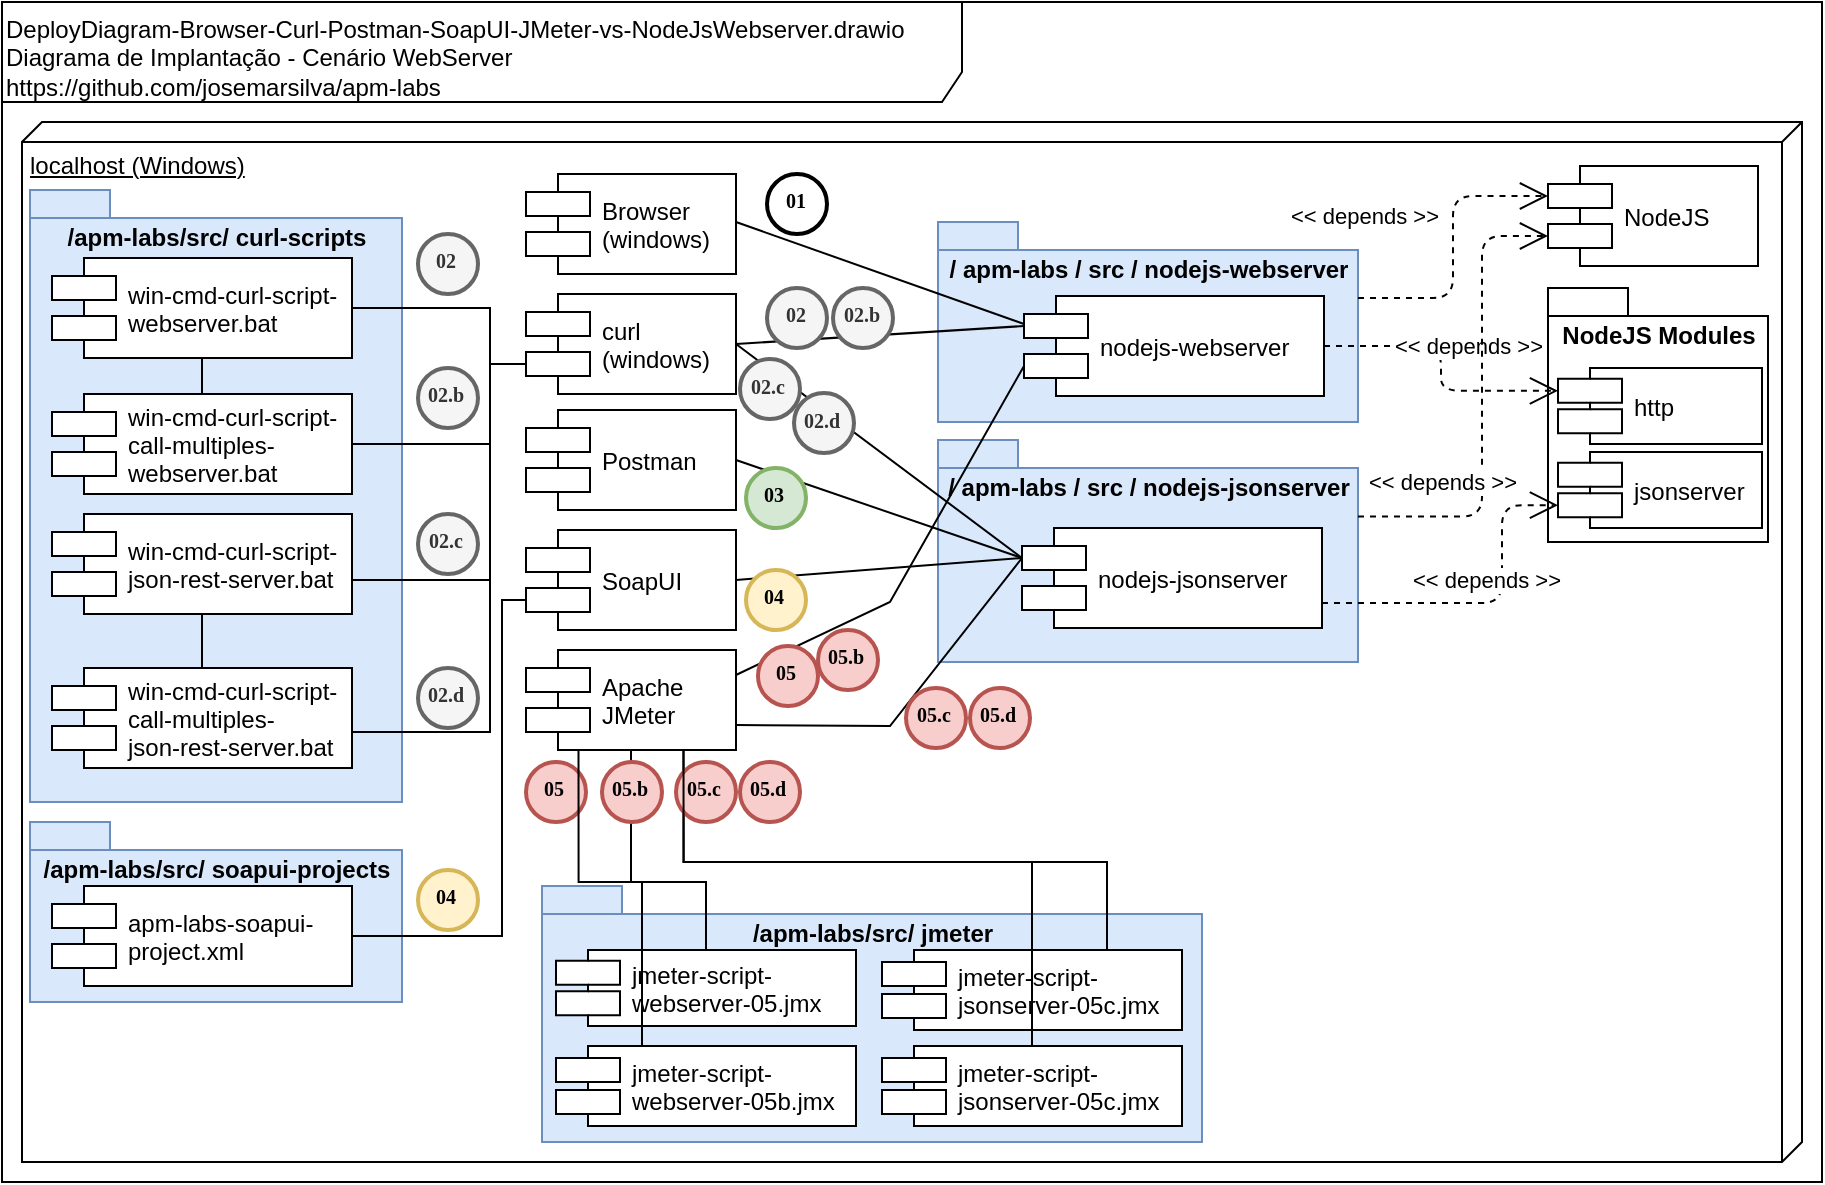 <mxfile version="13.8.6" type="device"><diagram id="fMGpiNhVeqn0YMsLJxzh" name="Página-1"><mxGraphModel dx="766" dy="371" grid="1" gridSize="10" guides="1" tooltips="1" connect="1" arrows="1" fold="1" page="1" pageScale="1" pageWidth="827" pageHeight="1169" math="0" shadow="0"><root><mxCell id="0"/><mxCell id="1" parent="0"/><mxCell id="6OetropUeBoLzL2Sj7KS-1" value="DeployDiagram-Browser-Curl-Postman-SoapUI-JMeter-vs-NodeJsWebserver.drawio&lt;br&gt;Diagrama de Implantação - Cenário WebServer&lt;br&gt;https://github.com/josemarsilva/apm-labs" style="shape=umlFrame;whiteSpace=wrap;html=1;width=480;height=50;verticalAlign=top;align=left;" parent="1" vertex="1"><mxGeometry x="10" y="10" width="910" height="590" as="geometry"/></mxCell><mxCell id="NNuIQbcpsFkkkyfnrant-1" value="localhost (Windows)" style="verticalAlign=top;align=left;spacingTop=8;spacingLeft=2;spacingRight=12;shape=cube;size=10;direction=south;fontStyle=4;html=1;" parent="1" vertex="1"><mxGeometry x="20" y="70" width="890" height="520" as="geometry"/></mxCell><mxCell id="MRnxdc9faqSX3dgqIbn_-1" value="/ apm-labs / src /&amp;nbsp;&lt;span style=&quot;text-align: left&quot;&gt;nodejs-jsonserver&lt;/span&gt;" style="shape=folder;fontStyle=1;spacingTop=10;tabWidth=40;tabHeight=14;tabPosition=left;html=1;verticalAlign=top;fillColor=#dae8fc;strokeColor=#6c8ebf;" parent="1" vertex="1"><mxGeometry x="478" y="229" width="210" height="111" as="geometry"/></mxCell><mxCell id="NNZBl5WkjfhokOAMAo1q-1" value="curl&#10;(windows)" style="shape=component;align=left;spacingLeft=36;" parent="1" vertex="1"><mxGeometry x="272" y="156" width="105" height="50" as="geometry"/></mxCell><mxCell id="NNZBl5WkjfhokOAMAo1q-3" value="Postman" style="shape=component;align=left;spacingLeft=36;" parent="1" vertex="1"><mxGeometry x="272" y="214" width="105" height="50" as="geometry"/></mxCell><mxCell id="NNZBl5WkjfhokOAMAo1q-9" value="Browser&#10;(windows)" style="shape=component;align=left;spacingLeft=36;" parent="1" vertex="1"><mxGeometry x="272" y="96" width="105" height="50" as="geometry"/></mxCell><mxCell id="sU54DYiHVUZqzpJf_cmD-1" value="SoapUI" style="shape=component;align=left;spacingLeft=36;" parent="1" vertex="1"><mxGeometry x="272" y="274" width="105" height="50" as="geometry"/></mxCell><mxCell id="sU54DYiHVUZqzpJf_cmD-12" value="/ apm-labs / src /&amp;nbsp;&lt;span style=&quot;text-align: left&quot;&gt;nodejs-webserver&lt;/span&gt;" style="shape=folder;fontStyle=1;spacingTop=10;tabWidth=40;tabHeight=14;tabPosition=left;html=1;verticalAlign=top;fillColor=#dae8fc;strokeColor=#6c8ebf;" parent="1" vertex="1"><mxGeometry x="478" y="120" width="210" height="100" as="geometry"/></mxCell><mxCell id="Sp__seTJtsgpFQb4pxF6-1" value="nodejs-webserver" style="shape=component;align=left;spacingLeft=36;" parent="1" vertex="1"><mxGeometry x="521" y="157" width="150" height="50" as="geometry"/></mxCell><mxCell id="RKz5HLyoTOvOQySvFV-G-1" value="Apache&#10;JMeter" style="shape=component;align=left;spacingLeft=36;" parent="1" vertex="1"><mxGeometry x="272" y="334" width="105" height="50" as="geometry"/></mxCell><mxCell id="RKz5HLyoTOvOQySvFV-G-4" value="01" style="ellipse;whiteSpace=wrap;html=1;aspect=fixed;strokeWidth=2;fontFamily=Tahoma;spacingBottom=4;spacingRight=2;fontStyle=1;fontSize=10;" parent="1" vertex="1"><mxGeometry x="392.5" y="96" width="30" height="30" as="geometry"/></mxCell><mxCell id="Em1lKmLKE0vgMBtkGXBS-1" value="NodeJS" style="shape=component;align=left;spacingLeft=36;" parent="1" vertex="1"><mxGeometry x="783" y="92" width="105" height="50" as="geometry"/></mxCell><mxCell id="XQUK02rkX7_kuVGHJoDt-2" value="NodeJS Modules" style="shape=folder;fontStyle=1;spacingTop=10;tabWidth=40;tabHeight=14;tabPosition=left;html=1;verticalAlign=top;" parent="1" vertex="1"><mxGeometry x="783" y="153" width="110" height="127" as="geometry"/></mxCell><mxCell id="XQUK02rkX7_kuVGHJoDt-3" value="http" style="shape=component;align=left;spacingLeft=36;" parent="1" vertex="1"><mxGeometry x="788" y="193" width="102" height="38" as="geometry"/></mxCell><mxCell id="XQUK02rkX7_kuVGHJoDt-1" value="&amp;lt;&amp;lt; depends &amp;gt;&amp;gt;" style="endArrow=open;endSize=12;dashed=1;html=1;exitX=0;exitY=0;exitDx=210;exitDy=38;exitPerimeter=0;entryX=0;entryY=0.3;entryDx=0;entryDy=0;edgeStyle=orthogonalEdgeStyle;" parent="1" source="sU54DYiHVUZqzpJf_cmD-12" target="Em1lKmLKE0vgMBtkGXBS-1" edge="1"><mxGeometry x="0.212" y="46" width="160" relative="1" as="geometry"><mxPoint x="1015.5" y="326" as="sourcePoint"/><mxPoint x="938" y="270" as="targetPoint"/><mxPoint x="1" as="offset"/></mxGeometry></mxCell><mxCell id="XQUK02rkX7_kuVGHJoDt-5" value="&amp;lt;&amp;lt; depends &amp;gt;&amp;gt;" style="endArrow=open;endSize=12;dashed=1;html=1;exitX=1;exitY=0.5;exitDx=0;exitDy=0;entryX=0;entryY=0.3;entryDx=0;entryDy=0;edgeStyle=orthogonalEdgeStyle;" parent="1" source="Sp__seTJtsgpFQb4pxF6-1" target="XQUK02rkX7_kuVGHJoDt-3" edge="1"><mxGeometry x="-0.161" y="12" width="160" relative="1" as="geometry"><mxPoint x="698" y="182" as="sourcePoint"/><mxPoint x="755.98" y="143" as="targetPoint"/><mxPoint x="1" as="offset"/></mxGeometry></mxCell><mxCell id="Q5X6cRzZTW7GzW_7UBFF-13" value="/apm-labs/src/&amp;nbsp;&lt;span style=&quot;text-align: left&quot;&gt;curl-scripts&lt;/span&gt;" style="shape=folder;fontStyle=1;spacingTop=10;tabWidth=40;tabHeight=14;tabPosition=left;html=1;verticalAlign=top;fillColor=#dae8fc;strokeColor=#6c8ebf;" parent="1" vertex="1"><mxGeometry x="24" y="104" width="186" height="306" as="geometry"/></mxCell><mxCell id="kEJXT81QMjlOb7UVhbWa-1" value="win-cmd-curl-script-&#10;webserver.bat" style="shape=component;align=left;spacingLeft=36;" parent="1" vertex="1"><mxGeometry x="35" y="138" width="150" height="50" as="geometry"/></mxCell><mxCell id="kEJXT81QMjlOb7UVhbWa-2" value="02" style="ellipse;whiteSpace=wrap;html=1;aspect=fixed;strokeWidth=2;fontFamily=Tahoma;spacingBottom=4;spacingRight=2;fontStyle=1;fillColor=#f5f5f5;strokeColor=#666666;fontSize=10;fontColor=#333333;" parent="1" vertex="1"><mxGeometry x="218" y="126" width="30" height="30" as="geometry"/></mxCell><mxCell id="KR812frXa-u0jWmew_j2-1" value="" style="rounded=0;orthogonalLoop=1;jettySize=auto;html=1;endArrow=none;endFill=0;fontSize=11;entryX=1;entryY=0.5;entryDx=0;entryDy=0;exitX=0;exitY=0.7;exitDx=0;exitDy=0;edgeStyle=orthogonalEdgeStyle;" parent="1" source="NNZBl5WkjfhokOAMAo1q-1" target="kEJXT81QMjlOb7UVhbWa-1" edge="1"><mxGeometry relative="1" as="geometry"><Array as="points"><mxPoint x="254" y="191"/><mxPoint x="254" y="163"/></Array></mxGeometry></mxCell><mxCell id="OLh-W0fTsCn_S4ZoMkvS-2" style="rounded=0;orthogonalLoop=1;jettySize=auto;html=1;endArrow=none;endFill=0;entryX=0.5;entryY=1;entryDx=0;entryDy=0;" parent="1" source="OLh-W0fTsCn_S4ZoMkvS-1" target="kEJXT81QMjlOb7UVhbWa-1" edge="1"><mxGeometry relative="1" as="geometry"/></mxCell><mxCell id="OLh-W0fTsCn_S4ZoMkvS-1" value="win-cmd-curl-script-&#10;call-multiples-&#10;webserver.bat" style="shape=component;align=left;spacingLeft=36;" parent="1" vertex="1"><mxGeometry x="35" y="206" width="150" height="50" as="geometry"/></mxCell><mxCell id="OLh-W0fTsCn_S4ZoMkvS-3" value="" style="rounded=0;orthogonalLoop=1;jettySize=auto;html=1;endArrow=none;endFill=0;fontSize=11;entryX=1;entryY=0.5;entryDx=0;entryDy=0;edgeStyle=orthogonalEdgeStyle;exitX=0;exitY=0.7;exitDx=0;exitDy=0;" parent="1" source="NNZBl5WkjfhokOAMAo1q-1" target="OLh-W0fTsCn_S4ZoMkvS-1" edge="1"><mxGeometry relative="1" as="geometry"><Array as="points"><mxPoint x="254" y="191"/><mxPoint x="254" y="231"/></Array><mxPoint x="299" y="191" as="sourcePoint"/><mxPoint x="204" y="173" as="targetPoint"/></mxGeometry></mxCell><mxCell id="OLh-W0fTsCn_S4ZoMkvS-4" value="02.b" style="ellipse;whiteSpace=wrap;html=1;aspect=fixed;strokeWidth=2;fontFamily=Tahoma;spacingBottom=4;spacingRight=2;fontStyle=1;fillColor=#f5f5f5;strokeColor=#666666;fontSize=10;fontColor=#333333;" parent="1" vertex="1"><mxGeometry x="218" y="193" width="30" height="30" as="geometry"/></mxCell><mxCell id="4_Z752zB9frTkoR919It-4" style="edgeStyle=orthogonalEdgeStyle;rounded=0;orthogonalLoop=1;jettySize=auto;html=1;entryX=0;entryY=0.7;entryDx=0;entryDy=0;endArrow=none;endFill=0;" parent="1" source="4_Z752zB9frTkoR919It-3" target="NNZBl5WkjfhokOAMAo1q-1" edge="1"><mxGeometry relative="1" as="geometry"><Array as="points"><mxPoint x="254" y="299"/><mxPoint x="254" y="191"/></Array></mxGeometry></mxCell><mxCell id="4_Z752zB9frTkoR919It-3" value="win-cmd-curl-script-&#10;json-rest-server.bat" style="shape=component;align=left;spacingLeft=36;" parent="1" vertex="1"><mxGeometry x="35" y="266" width="150" height="50" as="geometry"/></mxCell><mxCell id="4_Z752zB9frTkoR919It-5" value="02.c" style="ellipse;whiteSpace=wrap;html=1;aspect=fixed;strokeWidth=2;fontFamily=Tahoma;spacingBottom=4;spacingRight=2;fontStyle=1;fillColor=#f5f5f5;strokeColor=#666666;fontSize=10;fontColor=#333333;" parent="1" vertex="1"><mxGeometry x="218" y="266" width="30" height="30" as="geometry"/></mxCell><mxCell id="4_Z752zB9frTkoR919It-7" style="edgeStyle=orthogonalEdgeStyle;rounded=0;orthogonalLoop=1;jettySize=auto;html=1;endArrow=none;endFill=0;" parent="1" source="4_Z752zB9frTkoR919It-6" target="4_Z752zB9frTkoR919It-3" edge="1"><mxGeometry relative="1" as="geometry"/></mxCell><mxCell id="4_Z752zB9frTkoR919It-6" value="win-cmd-curl-script-&#10;call-multiples-&#10;json-rest-server.bat" style="shape=component;align=left;spacingLeft=36;" parent="1" vertex="1"><mxGeometry x="35" y="343" width="150" height="50" as="geometry"/></mxCell><mxCell id="4_Z752zB9frTkoR919It-8" style="rounded=0;orthogonalLoop=1;jettySize=auto;html=1;entryX=0;entryY=0.7;entryDx=0;entryDy=0;endArrow=none;endFill=0;exitX=1;exitY=0.5;exitDx=0;exitDy=0;edgeStyle=orthogonalEdgeStyle;" parent="1" source="4_Z752zB9frTkoR919It-6" target="NNZBl5WkjfhokOAMAo1q-1" edge="1"><mxGeometry relative="1" as="geometry"><mxPoint x="204" y="309" as="sourcePoint"/><mxPoint x="299" y="201" as="targetPoint"/><Array as="points"><mxPoint x="254" y="375"/><mxPoint x="254" y="191"/></Array></mxGeometry></mxCell><mxCell id="4_Z752zB9frTkoR919It-9" value="02.d" style="ellipse;whiteSpace=wrap;html=1;aspect=fixed;strokeWidth=2;fontFamily=Tahoma;spacingBottom=4;spacingRight=2;fontStyle=1;fillColor=#f5f5f5;strokeColor=#666666;fontSize=10;fontColor=#333333;" parent="1" vertex="1"><mxGeometry x="218" y="343" width="30" height="30" as="geometry"/></mxCell><mxCell id="4_Z752zB9frTkoR919It-20" value="" style="endArrow=none;startArrow=none;endFill=0;startFill=0;html=1;exitX=1;exitY=0.5;exitDx=0;exitDy=0;entryX=0;entryY=0.3;entryDx=0;entryDy=0;rounded=0;" parent="1" edge="1"><mxGeometry width="160" relative="1" as="geometry"><mxPoint x="377" y="120" as="sourcePoint"/><mxPoint x="521" y="171" as="targetPoint"/></mxGeometry></mxCell><mxCell id="4_Z752zB9frTkoR919It-23" value="" style="endArrow=none;startArrow=none;endFill=0;startFill=0;html=1;exitX=1;exitY=0.5;exitDx=0;exitDy=0;entryX=0;entryY=0.3;entryDx=0;entryDy=0;rounded=0;" parent="1" source="NNZBl5WkjfhokOAMAo1q-1" target="Sp__seTJtsgpFQb4pxF6-1" edge="1"><mxGeometry width="160" relative="1" as="geometry"><mxPoint x="387" y="130" as="sourcePoint"/><mxPoint x="531" y="181" as="targetPoint"/></mxGeometry></mxCell><mxCell id="4_Z752zB9frTkoR919It-24" value="" style="endArrow=none;startArrow=none;endFill=0;startFill=0;html=1;exitX=1;exitY=0.5;exitDx=0;exitDy=0;entryX=0;entryY=0.3;entryDx=0;entryDy=0;rounded=0;" parent="1" source="NNZBl5WkjfhokOAMAo1q-1" target="4_Z752zB9frTkoR919It-2" edge="1"><mxGeometry width="160" relative="1" as="geometry"><mxPoint x="387" y="191" as="sourcePoint"/><mxPoint x="531" y="182" as="targetPoint"/></mxGeometry></mxCell><mxCell id="4_Z752zB9frTkoR919It-25" value="02" style="ellipse;whiteSpace=wrap;html=1;aspect=fixed;strokeWidth=2;fontFamily=Tahoma;spacingBottom=4;spacingRight=2;fontStyle=1;fillColor=#f5f5f5;strokeColor=#666666;fontSize=10;fontColor=#333333;" parent="1" vertex="1"><mxGeometry x="392.5" y="153" width="30" height="30" as="geometry"/></mxCell><mxCell id="4_Z752zB9frTkoR919It-26" value="02.c" style="ellipse;whiteSpace=wrap;html=1;aspect=fixed;strokeWidth=2;fontFamily=Tahoma;spacingBottom=4;spacingRight=2;fontStyle=1;fillColor=#f5f5f5;strokeColor=#666666;fontSize=10;fontColor=#333333;" parent="1" vertex="1"><mxGeometry x="379" y="188.5" width="30" height="30" as="geometry"/></mxCell><mxCell id="4_Z752zB9frTkoR919It-13" value="02.b" style="ellipse;whiteSpace=wrap;html=1;aspect=fixed;strokeWidth=2;fontFamily=Tahoma;spacingBottom=4;spacingRight=2;fontStyle=1;fillColor=#f5f5f5;strokeColor=#666666;fontSize=10;fontColor=#333333;" parent="1" vertex="1"><mxGeometry x="425.5" y="153" width="30" height="30" as="geometry"/></mxCell><mxCell id="4_Z752zB9frTkoR919It-28" value="02.d" style="ellipse;whiteSpace=wrap;html=1;aspect=fixed;strokeWidth=2;fontFamily=Tahoma;spacingBottom=4;spacingRight=2;fontStyle=1;fillColor=#f5f5f5;strokeColor=#666666;fontSize=10;fontColor=#333333;" parent="1" vertex="1"><mxGeometry x="406" y="205.5" width="30" height="30" as="geometry"/></mxCell><mxCell id="4_Z752zB9frTkoR919It-30" value="" style="endArrow=none;startArrow=none;endFill=0;startFill=0;html=1;exitX=1;exitY=0.5;exitDx=0;exitDy=0;entryX=0;entryY=0.3;entryDx=0;entryDy=0;rounded=0;" parent="1" source="NNZBl5WkjfhokOAMAo1q-3" target="4_Z752zB9frTkoR919It-2" edge="1"><mxGeometry width="160" relative="1" as="geometry"><mxPoint x="387" y="191" as="sourcePoint"/><mxPoint x="531" y="291" as="targetPoint"/></mxGeometry></mxCell><mxCell id="4_Z752zB9frTkoR919It-31" value="03" style="ellipse;whiteSpace=wrap;html=1;aspect=fixed;strokeWidth=2;fontFamily=Tahoma;spacingBottom=4;spacingRight=2;fontStyle=1;fillColor=#d5e8d4;strokeColor=#82b366;fontSize=10;" parent="1" vertex="1"><mxGeometry x="382" y="243" width="30" height="30" as="geometry"/></mxCell><mxCell id="bTguJpS6FQOruqvMWF0b-1" value="" style="endArrow=none;startArrow=none;endFill=0;startFill=0;html=1;exitX=1;exitY=0.5;exitDx=0;exitDy=0;entryX=0;entryY=0.3;entryDx=0;entryDy=0;rounded=0;" parent="1" source="sU54DYiHVUZqzpJf_cmD-1" target="4_Z752zB9frTkoR919It-2" edge="1"><mxGeometry width="160" relative="1" as="geometry"><mxPoint x="387" y="249" as="sourcePoint"/><mxPoint x="531" y="291" as="targetPoint"/></mxGeometry></mxCell><mxCell id="bTguJpS6FQOruqvMWF0b-2" value="04" style="ellipse;whiteSpace=wrap;html=1;aspect=fixed;strokeWidth=2;fontFamily=Tahoma;spacingBottom=4;spacingRight=2;fontStyle=1;fillColor=#fff2cc;strokeColor=#d6b656;fontSize=10;" parent="1" vertex="1"><mxGeometry x="382" y="294" width="30" height="30" as="geometry"/></mxCell><mxCell id="bTguJpS6FQOruqvMWF0b-3" value="" style="endArrow=none;startArrow=none;endFill=0;startFill=0;html=1;exitX=1;exitY=0.25;exitDx=0;exitDy=0;entryX=0;entryY=0.7;entryDx=0;entryDy=0;rounded=0;" parent="1" source="RKz5HLyoTOvOQySvFV-G-1" target="Sp__seTJtsgpFQb4pxF6-1" edge="1"><mxGeometry width="160" relative="1" as="geometry"><mxPoint x="387" y="309" as="sourcePoint"/><mxPoint x="531" y="291" as="targetPoint"/><Array as="points"><mxPoint x="454" y="310"/></Array></mxGeometry></mxCell><mxCell id="bTguJpS6FQOruqvMWF0b-4" value="" style="endArrow=none;startArrow=none;endFill=0;startFill=0;html=1;exitX=1;exitY=0.75;exitDx=0;exitDy=0;rounded=0;entryX=0;entryY=0.3;entryDx=0;entryDy=0;" parent="1" source="RKz5HLyoTOvOQySvFV-G-1" target="4_Z752zB9frTkoR919It-2" edge="1"><mxGeometry width="160" relative="1" as="geometry"><mxPoint x="397" y="319" as="sourcePoint"/><mxPoint x="521" y="230" as="targetPoint"/><Array as="points"><mxPoint x="454" y="372"/></Array></mxGeometry></mxCell><mxCell id="bTguJpS6FQOruqvMWF0b-5" value="05" style="ellipse;whiteSpace=wrap;html=1;aspect=fixed;strokeWidth=2;fontFamily=Tahoma;spacingBottom=4;spacingRight=2;fontStyle=1;fillColor=#f8cecc;strokeColor=#b85450;fontSize=10;" parent="1" vertex="1"><mxGeometry x="388" y="332" width="30" height="30" as="geometry"/></mxCell><mxCell id="bTguJpS6FQOruqvMWF0b-7" value="&lt;div style=&quot;text-align: left&quot;&gt;&lt;span&gt;/apm-labs/src/ &lt;/span&gt;&lt;span&gt;soapui-projects&lt;/span&gt;&lt;/div&gt;" style="shape=folder;fontStyle=1;spacingTop=10;tabWidth=40;tabHeight=14;tabPosition=left;html=1;verticalAlign=top;fillColor=#dae8fc;strokeColor=#6c8ebf;" parent="1" vertex="1"><mxGeometry x="24" y="420" width="186" height="90" as="geometry"/></mxCell><mxCell id="bTguJpS6FQOruqvMWF0b-8" value="apm-labs-soapui-&#10;project.xml" style="shape=component;align=left;spacingLeft=36;" parent="1" vertex="1"><mxGeometry x="35" y="452" width="150" height="50" as="geometry"/></mxCell><mxCell id="bTguJpS6FQOruqvMWF0b-9" style="rounded=0;orthogonalLoop=1;jettySize=auto;html=1;entryX=0;entryY=0.7;entryDx=0;entryDy=0;endArrow=none;endFill=0;exitX=1;exitY=0.5;exitDx=0;exitDy=0;edgeStyle=orthogonalEdgeStyle;" parent="1" source="bTguJpS6FQOruqvMWF0b-8" target="sU54DYiHVUZqzpJf_cmD-1" edge="1"><mxGeometry relative="1" as="geometry"><mxPoint x="195" y="385" as="sourcePoint"/><mxPoint x="282" y="201" as="targetPoint"/><Array as="points"><mxPoint x="260" y="477"/><mxPoint x="260" y="309"/></Array></mxGeometry></mxCell><mxCell id="bTguJpS6FQOruqvMWF0b-10" value="&lt;div style=&quot;text-align: left&quot;&gt;&lt;span&gt;/apm-labs/src/&amp;nbsp;&lt;/span&gt;&lt;span&gt;jmeter&lt;/span&gt;&lt;/div&gt;" style="shape=folder;fontStyle=1;spacingTop=10;tabWidth=40;tabHeight=14;tabPosition=left;html=1;verticalAlign=top;fillColor=#dae8fc;strokeColor=#6c8ebf;" parent="1" vertex="1"><mxGeometry x="280" y="452" width="330" height="128" as="geometry"/></mxCell><mxCell id="bTguJpS6FQOruqvMWF0b-11" value="jmeter-script-&#10;webserver-05.jmx" style="shape=component;align=left;spacingLeft=36;" parent="1" vertex="1"><mxGeometry x="287" y="484" width="150" height="38" as="geometry"/></mxCell><mxCell id="bTguJpS6FQOruqvMWF0b-12" value="04" style="ellipse;whiteSpace=wrap;html=1;aspect=fixed;strokeWidth=2;fontFamily=Tahoma;spacingBottom=4;spacingRight=2;fontStyle=1;fillColor=#fff2cc;strokeColor=#d6b656;fontSize=10;" parent="1" vertex="1"><mxGeometry x="218" y="444" width="30" height="30" as="geometry"/></mxCell><mxCell id="bTguJpS6FQOruqvMWF0b-13" style="rounded=0;orthogonalLoop=1;jettySize=auto;html=1;entryX=0.5;entryY=1;entryDx=0;entryDy=0;endArrow=none;endFill=0;exitX=0.5;exitY=0;exitDx=0;exitDy=0;edgeStyle=orthogonalEdgeStyle;" parent="1" source="bTguJpS6FQOruqvMWF0b-11" target="RKz5HLyoTOvOQySvFV-G-1" edge="1"><mxGeometry relative="1" as="geometry"><mxPoint x="195" y="487" as="sourcePoint"/><mxPoint x="282" y="319" as="targetPoint"/><Array as="points"><mxPoint x="362" y="450"/><mxPoint x="325" y="450"/></Array></mxGeometry></mxCell><mxCell id="bTguJpS6FQOruqvMWF0b-14" value="05" style="ellipse;whiteSpace=wrap;html=1;aspect=fixed;strokeWidth=2;fontFamily=Tahoma;spacingBottom=4;spacingRight=2;fontStyle=1;fillColor=#f8cecc;strokeColor=#b85450;fontSize=10;" parent="1" vertex="1"><mxGeometry x="272" y="390" width="30" height="30" as="geometry"/></mxCell><mxCell id="bTguJpS6FQOruqvMWF0b-16" value="jmeter-script-&#10;webserver-05b.jmx" style="shape=component;align=left;spacingLeft=36;" parent="1" vertex="1"><mxGeometry x="287" y="532" width="150" height="40" as="geometry"/></mxCell><mxCell id="bTguJpS6FQOruqvMWF0b-18" value="jsonserver" style="shape=component;align=left;spacingLeft=36;" parent="1" vertex="1"><mxGeometry x="788" y="235" width="102" height="38" as="geometry"/></mxCell><mxCell id="bTguJpS6FQOruqvMWF0b-19" value="&amp;lt;&amp;lt; depends &amp;gt;&amp;gt;" style="endArrow=open;endSize=12;dashed=1;html=1;exitX=1;exitY=0.75;exitDx=0;exitDy=0;entryX=0;entryY=0.7;entryDx=0;entryDy=0;edgeStyle=orthogonalEdgeStyle;" parent="1" source="4_Z752zB9frTkoR919It-2" target="bTguJpS6FQOruqvMWF0b-18" edge="1"><mxGeometry x="-0.161" y="17" width="160" relative="1" as="geometry"><mxPoint x="681" y="192" as="sourcePoint"/><mxPoint x="798" y="214.4" as="targetPoint"/><mxPoint x="12" y="5" as="offset"/><Array as="points"><mxPoint x="760" y="311"/><mxPoint x="760" y="262"/></Array></mxGeometry></mxCell><mxCell id="4_Z752zB9frTkoR919It-2" value="nodejs-jsonserver" style="shape=component;align=left;spacingLeft=36;" parent="1" vertex="1"><mxGeometry x="520" y="273" width="150" height="50" as="geometry"/></mxCell><mxCell id="MRnxdc9faqSX3dgqIbn_-2" value="&amp;lt;&amp;lt; depends &amp;gt;&amp;gt;" style="endArrow=open;endSize=12;dashed=1;html=1;exitX=0;exitY=0;exitDx=210;exitDy=38.25;exitPerimeter=0;entryX=0;entryY=0.7;entryDx=0;entryDy=0;edgeStyle=orthogonalEdgeStyle;" parent="1" source="MRnxdc9faqSX3dgqIbn_-1" target="Em1lKmLKE0vgMBtkGXBS-1" edge="1"><mxGeometry x="-0.643" y="17" width="160" relative="1" as="geometry"><mxPoint x="698" y="168" as="sourcePoint"/><mxPoint x="793" y="117" as="targetPoint"/><mxPoint as="offset"/><Array as="points"><mxPoint x="750" y="267"/><mxPoint x="750" y="127"/></Array></mxGeometry></mxCell><mxCell id="UPQtFlJfYgtSPQnb6FvC-1" value="jmeter-script- &#10;jsonserver-05c.jmx" style="shape=component;align=left;spacingLeft=36;" parent="1" vertex="1"><mxGeometry x="450" y="484" width="150" height="40" as="geometry"/></mxCell><mxCell id="UPQtFlJfYgtSPQnb6FvC-5" style="rounded=0;orthogonalLoop=1;jettySize=auto;html=1;entryX=0.75;entryY=1;entryDx=0;entryDy=0;endArrow=none;endFill=0;exitX=0.75;exitY=0;exitDx=0;exitDy=0;edgeStyle=orthogonalEdgeStyle;" parent="1" source="UPQtFlJfYgtSPQnb6FvC-1" target="RKz5HLyoTOvOQySvFV-G-1" edge="1"><mxGeometry relative="1" as="geometry"><mxPoint x="376" y="539" as="sourcePoint"/><mxPoint x="334.5" y="394" as="targetPoint"/><Array as="points"><mxPoint x="563" y="440"/><mxPoint x="351" y="440"/></Array></mxGeometry></mxCell><mxCell id="bTguJpS6FQOruqvMWF0b-6" value="05.c" style="ellipse;whiteSpace=wrap;html=1;aspect=fixed;strokeWidth=2;fontFamily=Tahoma;spacingBottom=4;spacingRight=2;fontStyle=1;fillColor=#f8cecc;strokeColor=#b85450;fontSize=10;" parent="1" vertex="1"><mxGeometry x="347" y="390" width="30" height="30" as="geometry"/></mxCell><mxCell id="MMFCwqaWgwN6GDL70enk-1" value="jmeter-script- &#10;jsonserver-05c.jmx" style="shape=component;align=left;spacingLeft=36;" vertex="1" parent="1"><mxGeometry x="450" y="532" width="150" height="40" as="geometry"/></mxCell><mxCell id="MMFCwqaWgwN6GDL70enk-2" style="rounded=0;orthogonalLoop=1;jettySize=auto;html=1;endArrow=none;endFill=0;exitX=0.5;exitY=0;exitDx=0;exitDy=0;edgeStyle=orthogonalEdgeStyle;entryX=0.75;entryY=1;entryDx=0;entryDy=0;" edge="1" parent="1" source="MMFCwqaWgwN6GDL70enk-1" target="RKz5HLyoTOvOQySvFV-G-1"><mxGeometry relative="1" as="geometry"><mxPoint x="594.5" y="484" as="sourcePoint"/><mxPoint x="382.75" y="384" as="targetPoint"/><Array as="points"><mxPoint x="525" y="440"/><mxPoint x="351" y="440"/></Array></mxGeometry></mxCell><mxCell id="MMFCwqaWgwN6GDL70enk-3" value="05.d" style="ellipse;whiteSpace=wrap;html=1;aspect=fixed;strokeWidth=2;fontFamily=Tahoma;spacingBottom=4;spacingRight=2;fontStyle=1;fillColor=#f8cecc;strokeColor=#b85450;fontSize=10;" vertex="1" parent="1"><mxGeometry x="379" y="390" width="30" height="30" as="geometry"/></mxCell><mxCell id="MMFCwqaWgwN6GDL70enk-4" value="05.b" style="ellipse;whiteSpace=wrap;html=1;aspect=fixed;strokeWidth=2;fontFamily=Tahoma;spacingBottom=4;spacingRight=2;fontStyle=1;fillColor=#f8cecc;strokeColor=#b85450;fontSize=10;" vertex="1" parent="1"><mxGeometry x="418" y="324" width="30" height="30" as="geometry"/></mxCell><mxCell id="MMFCwqaWgwN6GDL70enk-5" value="05.c" style="ellipse;whiteSpace=wrap;html=1;aspect=fixed;strokeWidth=2;fontFamily=Tahoma;spacingBottom=4;spacingRight=2;fontStyle=1;fillColor=#f8cecc;strokeColor=#b85450;fontSize=10;" vertex="1" parent="1"><mxGeometry x="462" y="353" width="30" height="30" as="geometry"/></mxCell><mxCell id="MMFCwqaWgwN6GDL70enk-6" value="05.d" style="ellipse;whiteSpace=wrap;html=1;aspect=fixed;strokeWidth=2;fontFamily=Tahoma;spacingBottom=4;spacingRight=2;fontStyle=1;fillColor=#f8cecc;strokeColor=#b85450;fontSize=10;" vertex="1" parent="1"><mxGeometry x="494" y="353" width="30" height="30" as="geometry"/></mxCell><mxCell id="MMFCwqaWgwN6GDL70enk-8" style="rounded=0;orthogonalLoop=1;jettySize=auto;html=1;entryX=0.25;entryY=1;entryDx=0;entryDy=0;endArrow=none;endFill=0;exitX=0.25;exitY=0;exitDx=0;exitDy=0;edgeStyle=orthogonalEdgeStyle;" edge="1" parent="1" source="bTguJpS6FQOruqvMWF0b-16" target="RKz5HLyoTOvOQySvFV-G-1"><mxGeometry relative="1" as="geometry"><mxPoint x="372" y="494" as="sourcePoint"/><mxPoint x="334.5" y="394" as="targetPoint"/><Array as="points"><mxPoint x="330" y="532"/><mxPoint x="330" y="450"/><mxPoint x="298" y="450"/></Array></mxGeometry></mxCell><mxCell id="bTguJpS6FQOruqvMWF0b-15" value="05.b" style="ellipse;whiteSpace=wrap;html=1;aspect=fixed;strokeWidth=2;fontFamily=Tahoma;spacingBottom=4;spacingRight=2;fontStyle=1;fillColor=#f8cecc;strokeColor=#b85450;fontSize=10;" parent="1" vertex="1"><mxGeometry x="310" y="390" width="30" height="30" as="geometry"/></mxCell></root></mxGraphModel></diagram></mxfile>
